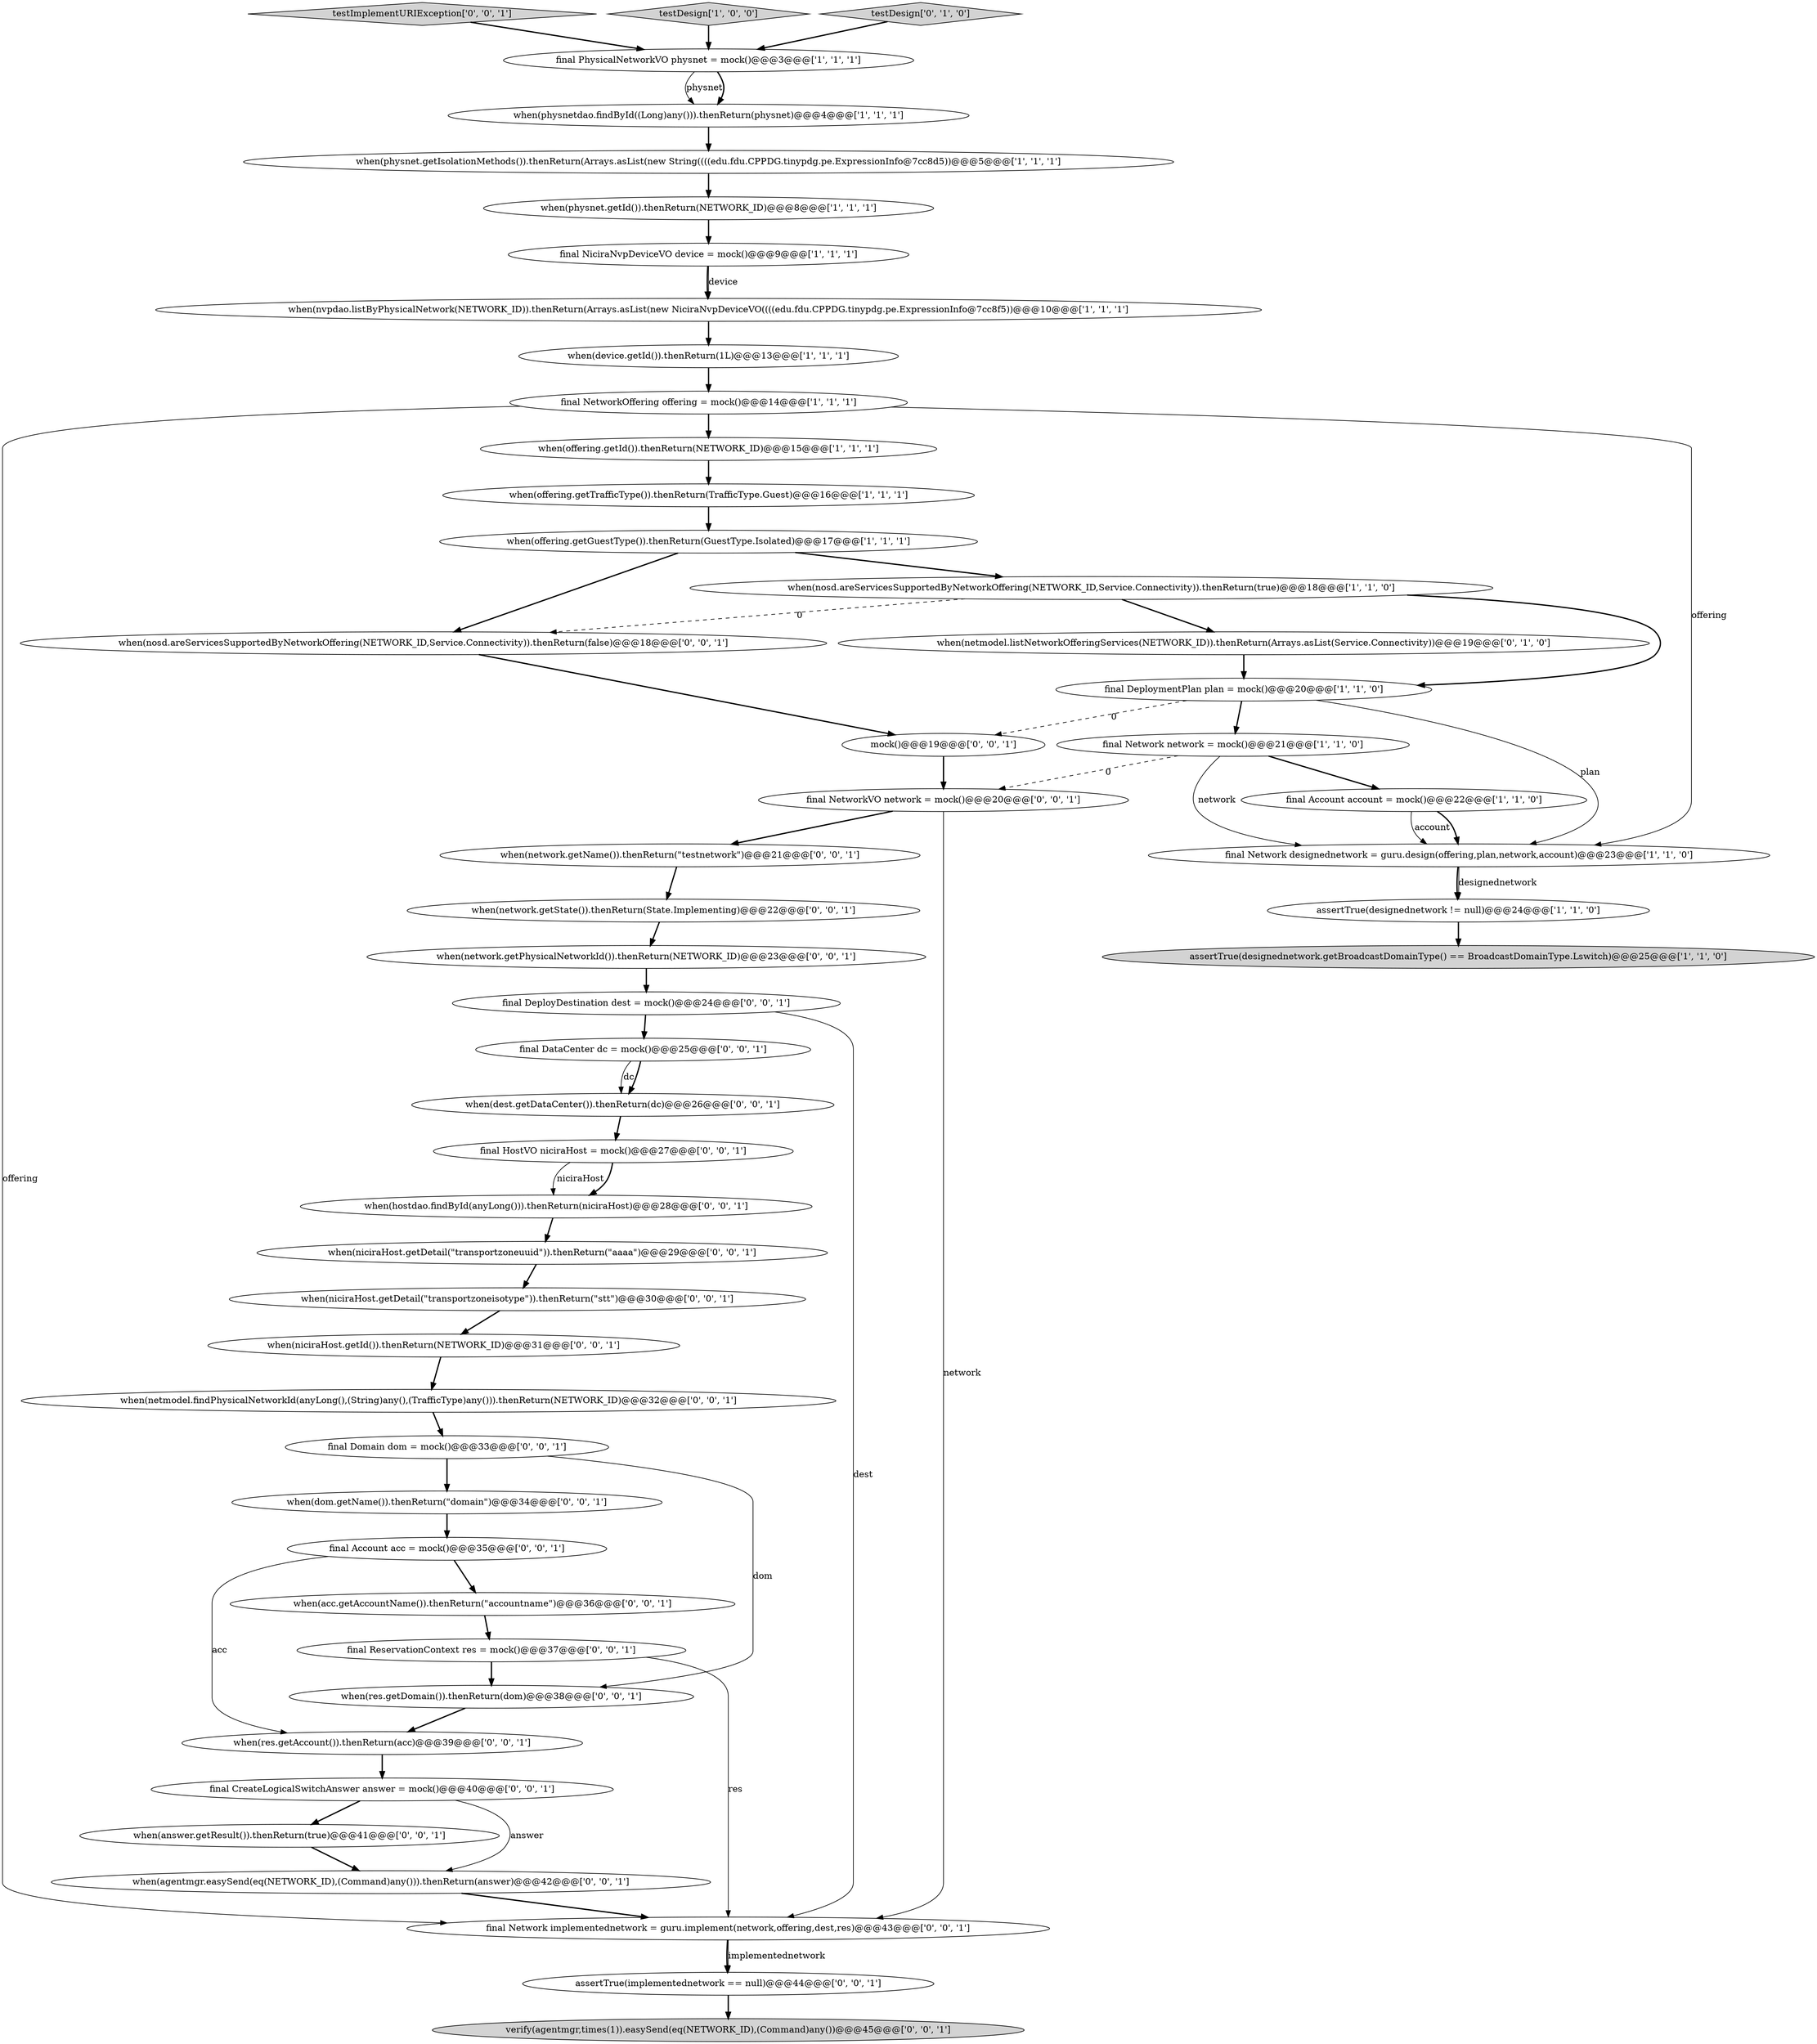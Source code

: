 digraph {
27 [style = filled, label = "when(dom.getName()).thenReturn(\"domain\")@@@34@@@['0', '0', '1']", fillcolor = white, shape = ellipse image = "AAA0AAABBB3BBB"];
41 [style = filled, label = "testImplementURIException['0', '0', '1']", fillcolor = lightgray, shape = diamond image = "AAA0AAABBB3BBB"];
38 [style = filled, label = "when(res.getDomain()).thenReturn(dom)@@@38@@@['0', '0', '1']", fillcolor = white, shape = ellipse image = "AAA0AAABBB3BBB"];
47 [style = filled, label = "verify(agentmgr,times(1)).easySend(eq(NETWORK_ID),(Command)any())@@@45@@@['0', '0', '1']", fillcolor = lightgray, shape = ellipse image = "AAA0AAABBB3BBB"];
45 [style = filled, label = "when(dest.getDataCenter()).thenReturn(dc)@@@26@@@['0', '0', '1']", fillcolor = white, shape = ellipse image = "AAA0AAABBB3BBB"];
11 [style = filled, label = "when(nvpdao.listByPhysicalNetwork(NETWORK_ID)).thenReturn(Arrays.asList(new NiciraNvpDeviceVO((((edu.fdu.CPPDG.tinypdg.pe.ExpressionInfo@7cc8f5))@@@10@@@['1', '1', '1']", fillcolor = white, shape = ellipse image = "AAA0AAABBB1BBB"];
6 [style = filled, label = "final PhysicalNetworkVO physnet = mock()@@@3@@@['1', '1', '1']", fillcolor = white, shape = ellipse image = "AAA0AAABBB1BBB"];
34 [style = filled, label = "final DeployDestination dest = mock()@@@24@@@['0', '0', '1']", fillcolor = white, shape = ellipse image = "AAA0AAABBB3BBB"];
12 [style = filled, label = "when(offering.getTrafficType()).thenReturn(TrafficType.Guest)@@@16@@@['1', '1', '1']", fillcolor = white, shape = ellipse image = "AAA0AAABBB1BBB"];
24 [style = filled, label = "when(network.getName()).thenReturn(\"testnetwork\")@@@21@@@['0', '0', '1']", fillcolor = white, shape = ellipse image = "AAA0AAABBB3BBB"];
23 [style = filled, label = "when(niciraHost.getDetail(\"transportzoneisotype\")).thenReturn(\"stt\")@@@30@@@['0', '0', '1']", fillcolor = white, shape = ellipse image = "AAA0AAABBB3BBB"];
32 [style = filled, label = "final Account acc = mock()@@@35@@@['0', '0', '1']", fillcolor = white, shape = ellipse image = "AAA0AAABBB3BBB"];
9 [style = filled, label = "assertTrue(designednetwork.getBroadcastDomainType() == BroadcastDomainType.Lswitch)@@@25@@@['1', '1', '0']", fillcolor = lightgray, shape = ellipse image = "AAA0AAABBB1BBB"];
46 [style = filled, label = "final HostVO niciraHost = mock()@@@27@@@['0', '0', '1']", fillcolor = white, shape = ellipse image = "AAA0AAABBB3BBB"];
39 [style = filled, label = "final DataCenter dc = mock()@@@25@@@['0', '0', '1']", fillcolor = white, shape = ellipse image = "AAA0AAABBB3BBB"];
1 [style = filled, label = "when(nosd.areServicesSupportedByNetworkOffering(NETWORK_ID,Service.Connectivity)).thenReturn(true)@@@18@@@['1', '1', '0']", fillcolor = white, shape = ellipse image = "AAA0AAABBB1BBB"];
22 [style = filled, label = "when(res.getAccount()).thenReturn(acc)@@@39@@@['0', '0', '1']", fillcolor = white, shape = ellipse image = "AAA0AAABBB3BBB"];
30 [style = filled, label = "when(network.getState()).thenReturn(State.Implementing)@@@22@@@['0', '0', '1']", fillcolor = white, shape = ellipse image = "AAA0AAABBB3BBB"];
49 [style = filled, label = "final CreateLogicalSwitchAnswer answer = mock()@@@40@@@['0', '0', '1']", fillcolor = white, shape = ellipse image = "AAA0AAABBB3BBB"];
42 [style = filled, label = "when(netmodel.findPhysicalNetworkId(anyLong(),(String)any(),(TrafficType)any())).thenReturn(NETWORK_ID)@@@32@@@['0', '0', '1']", fillcolor = white, shape = ellipse image = "AAA0AAABBB3BBB"];
0 [style = filled, label = "when(physnet.getId()).thenReturn(NETWORK_ID)@@@8@@@['1', '1', '1']", fillcolor = white, shape = ellipse image = "AAA0AAABBB1BBB"];
28 [style = filled, label = "when(nosd.areServicesSupportedByNetworkOffering(NETWORK_ID,Service.Connectivity)).thenReturn(false)@@@18@@@['0', '0', '1']", fillcolor = white, shape = ellipse image = "AAA0AAABBB3BBB"];
33 [style = filled, label = "final ReservationContext res = mock()@@@37@@@['0', '0', '1']", fillcolor = white, shape = ellipse image = "AAA0AAABBB3BBB"];
36 [style = filled, label = "when(answer.getResult()).thenReturn(true)@@@41@@@['0', '0', '1']", fillcolor = white, shape = ellipse image = "AAA0AAABBB3BBB"];
44 [style = filled, label = "when(network.getPhysicalNetworkId()).thenReturn(NETWORK_ID)@@@23@@@['0', '0', '1']", fillcolor = white, shape = ellipse image = "AAA0AAABBB3BBB"];
4 [style = filled, label = "final Network designednetwork = guru.design(offering,plan,network,account)@@@23@@@['1', '1', '0']", fillcolor = white, shape = ellipse image = "AAA0AAABBB1BBB"];
14 [style = filled, label = "testDesign['1', '0', '0']", fillcolor = lightgray, shape = diamond image = "AAA0AAABBB1BBB"];
29 [style = filled, label = "mock()@@@19@@@['0', '0', '1']", fillcolor = white, shape = ellipse image = "AAA0AAABBB3BBB"];
48 [style = filled, label = "when(niciraHost.getId()).thenReturn(NETWORK_ID)@@@31@@@['0', '0', '1']", fillcolor = white, shape = ellipse image = "AAA0AAABBB3BBB"];
18 [style = filled, label = "final Account account = mock()@@@22@@@['1', '1', '0']", fillcolor = white, shape = ellipse image = "AAA0AAABBB1BBB"];
7 [style = filled, label = "final NiciraNvpDeviceVO device = mock()@@@9@@@['1', '1', '1']", fillcolor = white, shape = ellipse image = "AAA0AAABBB1BBB"];
3 [style = filled, label = "final NetworkOffering offering = mock()@@@14@@@['1', '1', '1']", fillcolor = white, shape = ellipse image = "AAA0AAABBB1BBB"];
21 [style = filled, label = "when(agentmgr.easySend(eq(NETWORK_ID),(Command)any())).thenReturn(answer)@@@42@@@['0', '0', '1']", fillcolor = white, shape = ellipse image = "AAA0AAABBB3BBB"];
25 [style = filled, label = "assertTrue(implementednetwork == null)@@@44@@@['0', '0', '1']", fillcolor = white, shape = ellipse image = "AAA0AAABBB3BBB"];
40 [style = filled, label = "final NetworkVO network = mock()@@@20@@@['0', '0', '1']", fillcolor = white, shape = ellipse image = "AAA0AAABBB3BBB"];
19 [style = filled, label = "when(netmodel.listNetworkOfferingServices(NETWORK_ID)).thenReturn(Arrays.asList(Service.Connectivity))@@@19@@@['0', '1', '0']", fillcolor = white, shape = ellipse image = "AAA1AAABBB2BBB"];
5 [style = filled, label = "when(offering.getGuestType()).thenReturn(GuestType.Isolated)@@@17@@@['1', '1', '1']", fillcolor = white, shape = ellipse image = "AAA0AAABBB1BBB"];
8 [style = filled, label = "final DeploymentPlan plan = mock()@@@20@@@['1', '1', '0']", fillcolor = white, shape = ellipse image = "AAA0AAABBB1BBB"];
26 [style = filled, label = "final Network implementednetwork = guru.implement(network,offering,dest,res)@@@43@@@['0', '0', '1']", fillcolor = white, shape = ellipse image = "AAA0AAABBB3BBB"];
10 [style = filled, label = "when(physnetdao.findById((Long)any())).thenReturn(physnet)@@@4@@@['1', '1', '1']", fillcolor = white, shape = ellipse image = "AAA0AAABBB1BBB"];
16 [style = filled, label = "when(offering.getId()).thenReturn(NETWORK_ID)@@@15@@@['1', '1', '1']", fillcolor = white, shape = ellipse image = "AAA0AAABBB1BBB"];
20 [style = filled, label = "testDesign['0', '1', '0']", fillcolor = lightgray, shape = diamond image = "AAA0AAABBB2BBB"];
35 [style = filled, label = "when(niciraHost.getDetail(\"transportzoneuuid\")).thenReturn(\"aaaa\")@@@29@@@['0', '0', '1']", fillcolor = white, shape = ellipse image = "AAA0AAABBB3BBB"];
13 [style = filled, label = "when(device.getId()).thenReturn(1L)@@@13@@@['1', '1', '1']", fillcolor = white, shape = ellipse image = "AAA0AAABBB1BBB"];
37 [style = filled, label = "when(hostdao.findById(anyLong())).thenReturn(niciraHost)@@@28@@@['0', '0', '1']", fillcolor = white, shape = ellipse image = "AAA0AAABBB3BBB"];
43 [style = filled, label = "when(acc.getAccountName()).thenReturn(\"accountname\")@@@36@@@['0', '0', '1']", fillcolor = white, shape = ellipse image = "AAA0AAABBB3BBB"];
2 [style = filled, label = "final Network network = mock()@@@21@@@['1', '1', '0']", fillcolor = white, shape = ellipse image = "AAA0AAABBB1BBB"];
17 [style = filled, label = "assertTrue(designednetwork != null)@@@24@@@['1', '1', '0']", fillcolor = white, shape = ellipse image = "AAA0AAABBB1BBB"];
31 [style = filled, label = "final Domain dom = mock()@@@33@@@['0', '0', '1']", fillcolor = white, shape = ellipse image = "AAA0AAABBB3BBB"];
15 [style = filled, label = "when(physnet.getIsolationMethods()).thenReturn(Arrays.asList(new String((((edu.fdu.CPPDG.tinypdg.pe.ExpressionInfo@7cc8d5))@@@5@@@['1', '1', '1']", fillcolor = white, shape = ellipse image = "AAA0AAABBB1BBB"];
46->37 [style = solid, label="niciraHost"];
32->43 [style = bold, label=""];
18->4 [style = solid, label="account"];
25->47 [style = bold, label=""];
20->6 [style = bold, label=""];
48->42 [style = bold, label=""];
42->31 [style = bold, label=""];
41->6 [style = bold, label=""];
0->7 [style = bold, label=""];
37->35 [style = bold, label=""];
5->1 [style = bold, label=""];
39->45 [style = solid, label="dc"];
19->8 [style = bold, label=""];
1->8 [style = bold, label=""];
6->10 [style = solid, label="physnet"];
2->40 [style = dashed, label="0"];
49->36 [style = bold, label=""];
8->29 [style = dashed, label="0"];
31->38 [style = solid, label="dom"];
27->32 [style = bold, label=""];
4->17 [style = bold, label=""];
7->11 [style = bold, label=""];
24->30 [style = bold, label=""];
38->22 [style = bold, label=""];
40->26 [style = solid, label="network"];
33->26 [style = solid, label="res"];
49->21 [style = solid, label="answer"];
39->45 [style = bold, label=""];
6->10 [style = bold, label=""];
7->11 [style = solid, label="device"];
36->21 [style = bold, label=""];
16->12 [style = bold, label=""];
26->25 [style = bold, label=""];
3->26 [style = solid, label="offering"];
12->5 [style = bold, label=""];
44->34 [style = bold, label=""];
2->4 [style = solid, label="network"];
15->0 [style = bold, label=""];
8->2 [style = bold, label=""];
2->18 [style = bold, label=""];
45->46 [style = bold, label=""];
46->37 [style = bold, label=""];
21->26 [style = bold, label=""];
1->28 [style = dashed, label="0"];
32->22 [style = solid, label="acc"];
22->49 [style = bold, label=""];
17->9 [style = bold, label=""];
8->4 [style = solid, label="plan"];
26->25 [style = solid, label="implementednetwork"];
11->13 [style = bold, label=""];
14->6 [style = bold, label=""];
34->26 [style = solid, label="dest"];
1->19 [style = bold, label=""];
35->23 [style = bold, label=""];
23->48 [style = bold, label=""];
3->4 [style = solid, label="offering"];
13->3 [style = bold, label=""];
33->38 [style = bold, label=""];
4->17 [style = solid, label="designednetwork"];
10->15 [style = bold, label=""];
34->39 [style = bold, label=""];
3->16 [style = bold, label=""];
5->28 [style = bold, label=""];
30->44 [style = bold, label=""];
40->24 [style = bold, label=""];
43->33 [style = bold, label=""];
31->27 [style = bold, label=""];
28->29 [style = bold, label=""];
18->4 [style = bold, label=""];
29->40 [style = bold, label=""];
}
